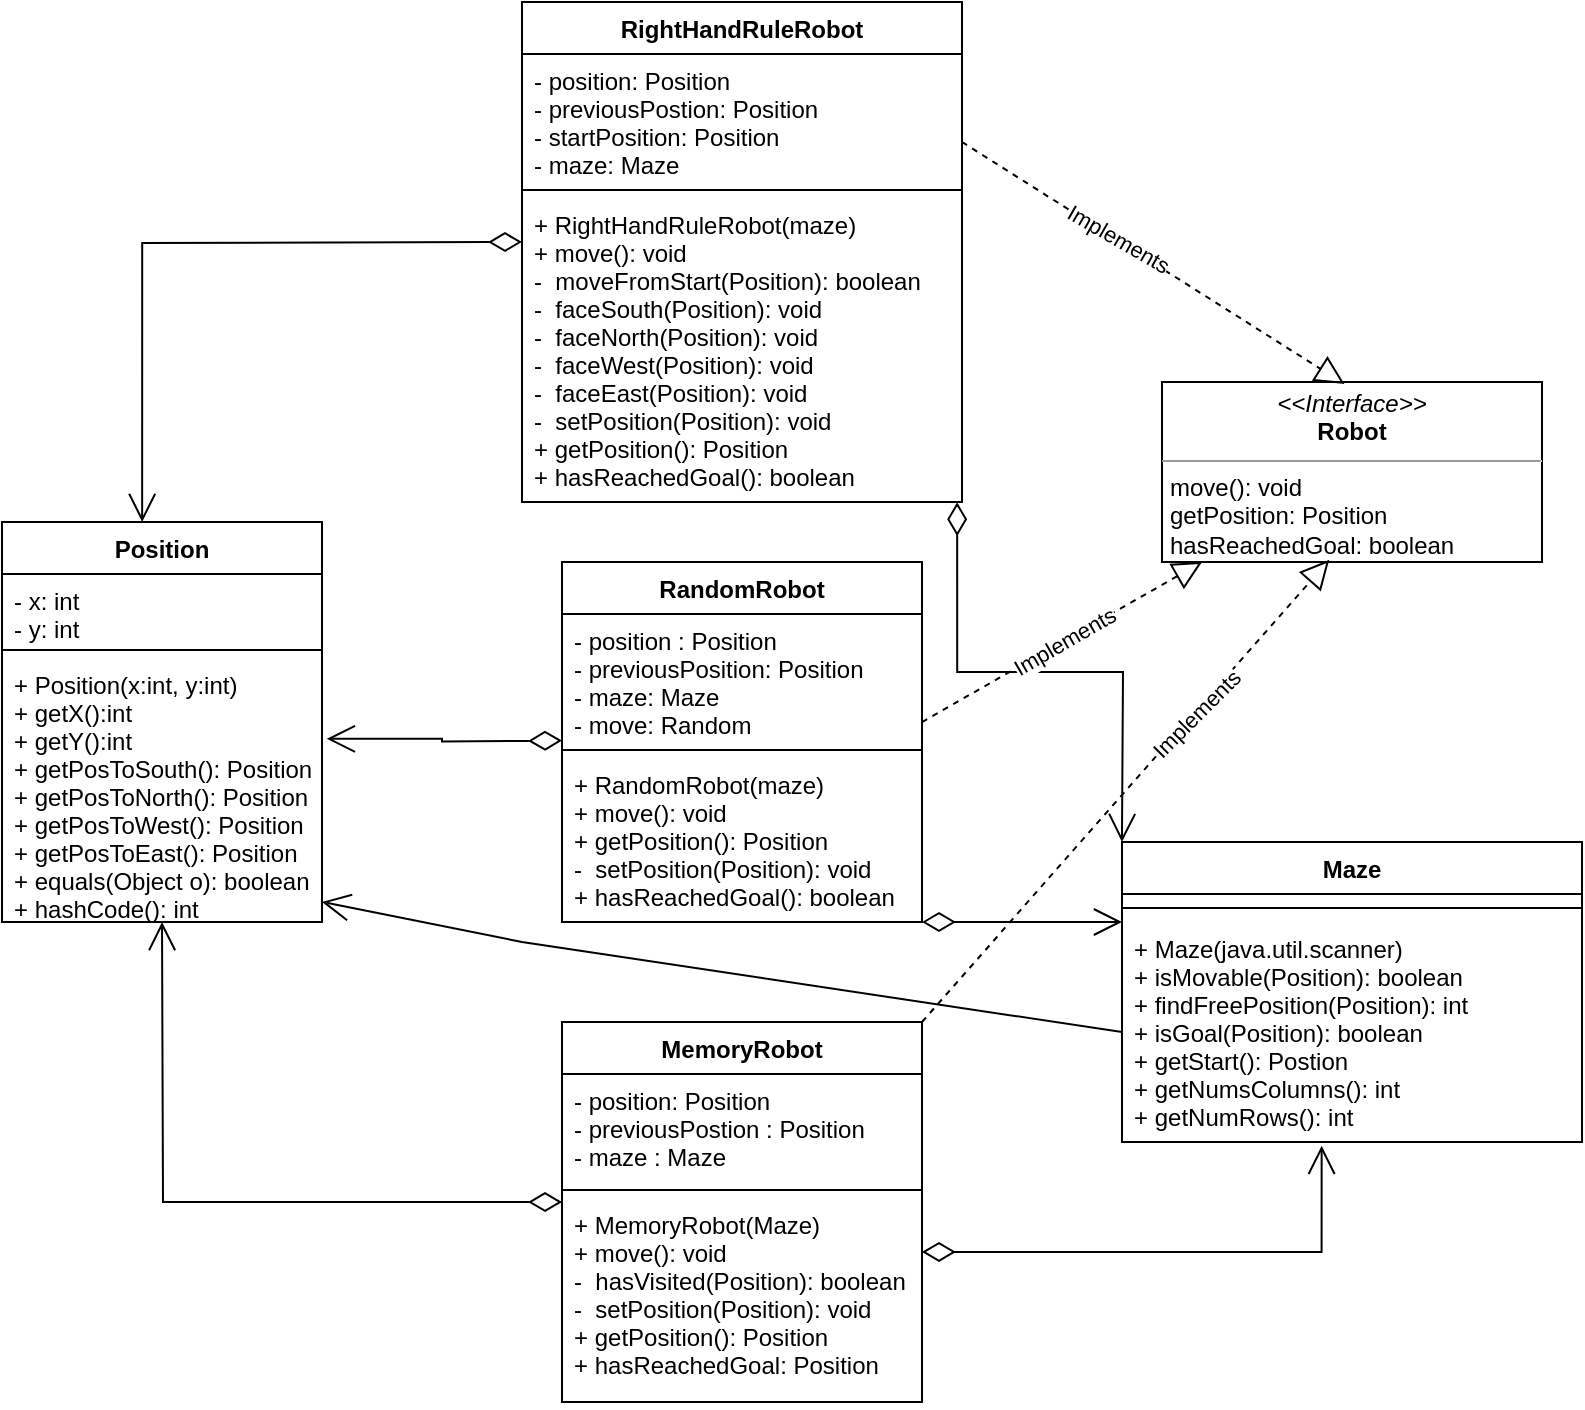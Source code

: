 <mxfile version="17.4.6" type="github">
  <diagram name="Page-1" id="e7e014a7-5840-1c2e-5031-d8a46d1fe8dd">
    <mxGraphModel dx="921" dy="795" grid="1" gridSize="10" guides="1" tooltips="1" connect="1" arrows="1" fold="1" page="1" pageScale="1" pageWidth="1169" pageHeight="826" background="none" math="0" shadow="0">
      <root>
        <mxCell id="0" />
        <mxCell id="1" parent="0" />
        <mxCell id="aP4F___4Ps4LZ2i5mP5k-42" value="Position" style="swimlane;fontStyle=1;align=center;verticalAlign=top;childLayout=stackLayout;horizontal=1;startSize=26;horizontalStack=0;resizeParent=1;resizeParentMax=0;resizeLast=0;collapsible=1;marginBottom=0;" parent="1" vertex="1">
          <mxGeometry x="180" y="260" width="160" height="200" as="geometry" />
        </mxCell>
        <mxCell id="aP4F___4Ps4LZ2i5mP5k-43" value="- x: int&#xa;- y: int" style="text;strokeColor=none;fillColor=none;align=left;verticalAlign=top;spacingLeft=4;spacingRight=4;overflow=hidden;rotatable=0;points=[[0,0.5],[1,0.5]];portConstraint=eastwest;" parent="aP4F___4Ps4LZ2i5mP5k-42" vertex="1">
          <mxGeometry y="26" width="160" height="34" as="geometry" />
        </mxCell>
        <mxCell id="aP4F___4Ps4LZ2i5mP5k-44" value="" style="line;strokeWidth=1;fillColor=none;align=left;verticalAlign=middle;spacingTop=-1;spacingLeft=3;spacingRight=3;rotatable=0;labelPosition=right;points=[];portConstraint=eastwest;" parent="aP4F___4Ps4LZ2i5mP5k-42" vertex="1">
          <mxGeometry y="60" width="160" height="8" as="geometry" />
        </mxCell>
        <mxCell id="aP4F___4Ps4LZ2i5mP5k-45" value="+ Position(x:int, y:int)&#xa;+ getX():int&#xa;+ getY():int&#xa;+ getPosToSouth(): Position&#xa;+ getPosToNorth(): Position&#xa;+ getPosToWest(): Position&#xa;+ getPosToEast(): Position&#xa;+ equals(Object o): boolean&#xa;+ hashCode(): int" style="text;strokeColor=none;fillColor=none;align=left;verticalAlign=top;spacingLeft=4;spacingRight=4;overflow=hidden;rotatable=0;points=[[0,0.5],[1,0.5]];portConstraint=eastwest;" parent="aP4F___4Ps4LZ2i5mP5k-42" vertex="1">
          <mxGeometry y="68" width="160" height="132" as="geometry" />
        </mxCell>
        <mxCell id="aP4F___4Ps4LZ2i5mP5k-46" value="MemoryRobot" style="swimlane;fontStyle=1;align=center;verticalAlign=top;childLayout=stackLayout;horizontal=1;startSize=26;horizontalStack=0;resizeParent=1;resizeParentMax=0;resizeLast=0;collapsible=1;marginBottom=0;" parent="1" vertex="1">
          <mxGeometry x="460" y="510" width="180" height="190" as="geometry" />
        </mxCell>
        <mxCell id="aP4F___4Ps4LZ2i5mP5k-47" value="- position: Position&#xa;- previousPostion : Position&#xa;- maze : Maze" style="text;strokeColor=none;fillColor=none;align=left;verticalAlign=top;spacingLeft=4;spacingRight=4;overflow=hidden;rotatable=0;points=[[0,0.5],[1,0.5]];portConstraint=eastwest;" parent="aP4F___4Ps4LZ2i5mP5k-46" vertex="1">
          <mxGeometry y="26" width="180" height="54" as="geometry" />
        </mxCell>
        <mxCell id="aP4F___4Ps4LZ2i5mP5k-48" value="" style="line;strokeWidth=1;fillColor=none;align=left;verticalAlign=middle;spacingTop=-1;spacingLeft=3;spacingRight=3;rotatable=0;labelPosition=right;points=[];portConstraint=eastwest;" parent="aP4F___4Ps4LZ2i5mP5k-46" vertex="1">
          <mxGeometry y="80" width="180" height="8" as="geometry" />
        </mxCell>
        <mxCell id="aP4F___4Ps4LZ2i5mP5k-49" value="+ MemoryRobot(Maze)&#xa;+ move(): void&#xa;-  hasVisited(Position): boolean&#xa;-  setPosition(Position): void&#xa;+ getPosition(): Position&#xa;+ hasReachedGoal: Position" style="text;strokeColor=none;fillColor=none;align=left;verticalAlign=top;spacingLeft=4;spacingRight=4;overflow=hidden;rotatable=0;points=[[0,0.5],[1,0.5]];portConstraint=eastwest;" parent="aP4F___4Ps4LZ2i5mP5k-46" vertex="1">
          <mxGeometry y="88" width="180" height="102" as="geometry" />
        </mxCell>
        <mxCell id="aP4F___4Ps4LZ2i5mP5k-50" value="RandomRobot" style="swimlane;fontStyle=1;align=center;verticalAlign=top;childLayout=stackLayout;horizontal=1;startSize=26;horizontalStack=0;resizeParent=1;resizeParentMax=0;resizeLast=0;collapsible=1;marginBottom=0;" parent="1" vertex="1">
          <mxGeometry x="460" y="280" width="180" height="180" as="geometry" />
        </mxCell>
        <mxCell id="aP4F___4Ps4LZ2i5mP5k-51" value="- position : Position&#xa;- previousPosition: Position&#xa;- maze: Maze&#xa;- move: Random" style="text;strokeColor=none;fillColor=none;align=left;verticalAlign=top;spacingLeft=4;spacingRight=4;overflow=hidden;rotatable=0;points=[[0,0.5],[1,0.5]];portConstraint=eastwest;" parent="aP4F___4Ps4LZ2i5mP5k-50" vertex="1">
          <mxGeometry y="26" width="180" height="64" as="geometry" />
        </mxCell>
        <mxCell id="pmyC10jFisEFp01zthl9-4" value="" style="endArrow=open;html=1;endSize=12;startArrow=diamondThin;startSize=14;startFill=0;edgeStyle=orthogonalEdgeStyle;align=left;verticalAlign=bottom;rounded=0;entryX=1.015;entryY=0.306;entryDx=0;entryDy=0;entryPerimeter=0;" edge="1" parent="aP4F___4Ps4LZ2i5mP5k-50" target="aP4F___4Ps4LZ2i5mP5k-45">
          <mxGeometry x="-1" y="3" relative="1" as="geometry">
            <mxPoint y="89.31" as="sourcePoint" />
            <mxPoint x="-90" y="89.31" as="targetPoint" />
          </mxGeometry>
        </mxCell>
        <mxCell id="aP4F___4Ps4LZ2i5mP5k-52" value="" style="line;strokeWidth=1;fillColor=none;align=left;verticalAlign=middle;spacingTop=-1;spacingLeft=3;spacingRight=3;rotatable=0;labelPosition=right;points=[];portConstraint=eastwest;" parent="aP4F___4Ps4LZ2i5mP5k-50" vertex="1">
          <mxGeometry y="90" width="180" height="8" as="geometry" />
        </mxCell>
        <mxCell id="aP4F___4Ps4LZ2i5mP5k-53" value="+ RandomRobot(maze)&#xa;+ move(): void&#xa;+ getPosition(): Position&#xa;-  setPosition(Position): void&#xa;+ hasReachedGoal(): boolean" style="text;strokeColor=none;fillColor=none;align=left;verticalAlign=top;spacingLeft=4;spacingRight=4;overflow=hidden;rotatable=0;points=[[0,0.5],[1,0.5]];portConstraint=eastwest;" parent="aP4F___4Ps4LZ2i5mP5k-50" vertex="1">
          <mxGeometry y="98" width="180" height="82" as="geometry" />
        </mxCell>
        <mxCell id="aP4F___4Ps4LZ2i5mP5k-54" value="Maze" style="swimlane;fontStyle=1;align=center;verticalAlign=top;childLayout=stackLayout;horizontal=1;startSize=26;horizontalStack=0;resizeParent=1;resizeParentMax=0;resizeLast=0;collapsible=1;marginBottom=0;" parent="1" vertex="1">
          <mxGeometry x="740" y="420" width="230" height="150" as="geometry" />
        </mxCell>
        <mxCell id="aP4F___4Ps4LZ2i5mP5k-103" value="" style="endArrow=open;html=1;endSize=12;startArrow=diamondThin;startSize=14;startFill=0;edgeStyle=orthogonalEdgeStyle;align=left;verticalAlign=bottom;rounded=0;exitX=0.989;exitY=1.001;exitDx=0;exitDy=0;exitPerimeter=0;" parent="aP4F___4Ps4LZ2i5mP5k-54" source="aP4F___4Ps4LZ2i5mP5k-61" edge="1">
          <mxGeometry x="-1" y="3" relative="1" as="geometry">
            <mxPoint x="-80.03" y="-160" as="sourcePoint" />
            <mxPoint x="-0.03" as="targetPoint" />
          </mxGeometry>
        </mxCell>
        <mxCell id="aP4F___4Ps4LZ2i5mP5k-56" value="" style="line;strokeWidth=1;fillColor=none;align=left;verticalAlign=middle;spacingTop=-1;spacingLeft=3;spacingRight=3;rotatable=0;labelPosition=right;points=[];portConstraint=eastwest;" parent="aP4F___4Ps4LZ2i5mP5k-54" vertex="1">
          <mxGeometry y="26" width="230" height="14" as="geometry" />
        </mxCell>
        <mxCell id="aP4F___4Ps4LZ2i5mP5k-57" value="+ Maze(java.util.scanner)&#xa;+ isMovable(Position): boolean&#xa;+ findFreePosition(Position): int&#xa;+ isGoal(Position): boolean&#xa;+ getStart(): Postion&#xa;+ getNumsColumns(): int&#xa;+ getNumRows(): int" style="text;strokeColor=none;fillColor=none;align=left;verticalAlign=top;spacingLeft=4;spacingRight=4;overflow=hidden;rotatable=0;points=[[0,0.5],[1,0.5]];portConstraint=eastwest;" parent="aP4F___4Ps4LZ2i5mP5k-54" vertex="1">
          <mxGeometry y="40" width="230" height="110" as="geometry" />
        </mxCell>
        <mxCell id="aP4F___4Ps4LZ2i5mP5k-58" value="RightHandRuleRobot" style="swimlane;fontStyle=1;align=center;verticalAlign=top;childLayout=stackLayout;horizontal=1;startSize=26;horizontalStack=0;resizeParent=1;resizeParentMax=0;resizeLast=0;collapsible=1;marginBottom=0;" parent="1" vertex="1">
          <mxGeometry x="440" width="220" height="250" as="geometry" />
        </mxCell>
        <mxCell id="aP4F___4Ps4LZ2i5mP5k-59" value="- position: Position&#xa;- previousPostion: Position&#xa;- startPosition: Position&#xa;- maze: Maze" style="text;strokeColor=none;fillColor=none;align=left;verticalAlign=top;spacingLeft=4;spacingRight=4;overflow=hidden;rotatable=0;points=[[0,0.5],[1,0.5]];portConstraint=eastwest;" parent="aP4F___4Ps4LZ2i5mP5k-58" vertex="1">
          <mxGeometry y="26" width="220" height="64" as="geometry" />
        </mxCell>
        <mxCell id="aP4F___4Ps4LZ2i5mP5k-60" value="" style="line;strokeWidth=1;fillColor=none;align=left;verticalAlign=middle;spacingTop=-1;spacingLeft=3;spacingRight=3;rotatable=0;labelPosition=right;points=[];portConstraint=eastwest;" parent="aP4F___4Ps4LZ2i5mP5k-58" vertex="1">
          <mxGeometry y="90" width="220" height="8" as="geometry" />
        </mxCell>
        <mxCell id="aP4F___4Ps4LZ2i5mP5k-100" value="" style="endArrow=open;html=1;endSize=12;startArrow=diamondThin;startSize=14;startFill=0;edgeStyle=orthogonalEdgeStyle;align=left;verticalAlign=bottom;rounded=0;entryX=0.438;entryY=0;entryDx=0;entryDy=0;entryPerimeter=0;" parent="aP4F___4Ps4LZ2i5mP5k-58" target="aP4F___4Ps4LZ2i5mP5k-42" edge="1">
          <mxGeometry x="-1" y="3" relative="1" as="geometry">
            <mxPoint y="120" as="sourcePoint" />
            <mxPoint x="160" y="120" as="targetPoint" />
          </mxGeometry>
        </mxCell>
        <mxCell id="aP4F___4Ps4LZ2i5mP5k-61" value="+ RightHandRuleRobot(maze)&#xa;+ move(): void&#xa;-  moveFromStart(Position): boolean&#xa;-  faceSouth(Position): void&#xa;-  faceNorth(Position): void&#xa;-  faceWest(Position): void&#xa;-  faceEast(Position): void&#xa;-  setPosition(Position): void&#xa;+ getPosition(): Position&#xa;+ hasReachedGoal(): boolean" style="text;strokeColor=none;fillColor=none;align=left;verticalAlign=top;spacingLeft=4;spacingRight=4;overflow=hidden;rotatable=0;points=[[0,0.5],[1,0.5]];portConstraint=eastwest;" parent="aP4F___4Ps4LZ2i5mP5k-58" vertex="1">
          <mxGeometry y="98" width="220" height="152" as="geometry" />
        </mxCell>
        <mxCell id="aP4F___4Ps4LZ2i5mP5k-71" value="&lt;p style=&quot;margin: 0px ; margin-top: 4px ; text-align: center&quot;&gt;&lt;i&gt;&amp;lt;&amp;lt;Interface&amp;gt;&amp;gt;&lt;/i&gt;&lt;br&gt;&lt;b&gt;Robot&lt;/b&gt;&lt;/p&gt;&lt;hr size=&quot;1&quot;&gt;&lt;p style=&quot;margin: 0px ; margin-left: 4px&quot;&gt;move(): void&lt;br&gt;&lt;/p&gt;&lt;p style=&quot;margin: 0px ; margin-left: 4px&quot;&gt;getPosition: Position&lt;/p&gt;&lt;p style=&quot;margin: 0px ; margin-left: 4px&quot;&gt;hasReachedGoal: boolean&lt;/p&gt;" style="verticalAlign=top;align=left;overflow=fill;fontSize=12;fontFamily=Helvetica;html=1;" parent="1" vertex="1">
          <mxGeometry x="760" y="190" width="190" height="90" as="geometry" />
        </mxCell>
        <mxCell id="aP4F___4Ps4LZ2i5mP5k-99" value="" style="endArrow=open;html=1;endSize=12;startArrow=diamondThin;startSize=14;startFill=0;edgeStyle=orthogonalEdgeStyle;align=left;verticalAlign=bottom;rounded=0;exitX=0;exitY=0.02;exitDx=0;exitDy=0;exitPerimeter=0;" parent="1" source="aP4F___4Ps4LZ2i5mP5k-49" edge="1">
          <mxGeometry x="-1" y="3" relative="1" as="geometry">
            <mxPoint x="110" y="500" as="sourcePoint" />
            <mxPoint x="260" y="460" as="targetPoint" />
          </mxGeometry>
        </mxCell>
        <mxCell id="aP4F___4Ps4LZ2i5mP5k-101" value="" style="endArrow=open;html=1;endSize=12;startArrow=diamondThin;startSize=14;startFill=0;edgeStyle=orthogonalEdgeStyle;align=left;verticalAlign=bottom;rounded=0;entryX=0.434;entryY=1.017;entryDx=0;entryDy=0;entryPerimeter=0;" parent="1" target="aP4F___4Ps4LZ2i5mP5k-57" edge="1">
          <mxGeometry x="-1" y="3" relative="1" as="geometry">
            <mxPoint x="640" y="624.99" as="sourcePoint" />
            <mxPoint x="840" y="584.99" as="targetPoint" />
            <Array as="points">
              <mxPoint x="840" y="625" />
            </Array>
          </mxGeometry>
        </mxCell>
        <mxCell id="aP4F___4Ps4LZ2i5mP5k-102" value="" style="endArrow=open;html=1;endSize=12;startArrow=diamondThin;startSize=14;startFill=0;edgeStyle=orthogonalEdgeStyle;align=left;verticalAlign=bottom;rounded=0;" parent="1" edge="1">
          <mxGeometry x="-1" y="3" relative="1" as="geometry">
            <mxPoint x="640" y="460.0" as="sourcePoint" />
            <mxPoint x="740" y="460" as="targetPoint" />
          </mxGeometry>
        </mxCell>
        <mxCell id="aP4F___4Ps4LZ2i5mP5k-104" value="" style="endArrow=block;dashed=1;endFill=0;endSize=12;html=1;rounded=0;entryX=0.48;entryY=0.011;entryDx=0;entryDy=0;entryPerimeter=0;" parent="1" target="aP4F___4Ps4LZ2i5mP5k-71" edge="1">
          <mxGeometry width="160" relative="1" as="geometry">
            <mxPoint x="660" y="70" as="sourcePoint" />
            <mxPoint x="820" y="70" as="targetPoint" />
            <Array as="points" />
          </mxGeometry>
        </mxCell>
        <mxCell id="aP4F___4Ps4LZ2i5mP5k-109" value="Implements" style="edgeLabel;html=1;align=center;verticalAlign=middle;resizable=0;points=[];rotation=30;" parent="aP4F___4Ps4LZ2i5mP5k-104" vertex="1" connectable="0">
          <mxGeometry x="-0.194" y="1" relative="1" as="geometry">
            <mxPoint as="offset" />
          </mxGeometry>
        </mxCell>
        <mxCell id="aP4F___4Ps4LZ2i5mP5k-105" value="" style="endArrow=block;dashed=1;endFill=0;endSize=12;html=1;rounded=0;exitX=1;exitY=0;exitDx=0;exitDy=0;entryX=0.44;entryY=0.988;entryDx=0;entryDy=0;entryPerimeter=0;" parent="1" source="aP4F___4Ps4LZ2i5mP5k-46" target="aP4F___4Ps4LZ2i5mP5k-71" edge="1">
          <mxGeometry width="160" relative="1" as="geometry">
            <mxPoint x="680" y="279.43" as="sourcePoint" />
            <mxPoint x="840" y="279.43" as="targetPoint" />
          </mxGeometry>
        </mxCell>
        <mxCell id="aP4F___4Ps4LZ2i5mP5k-108" value="Implements" style="edgeLabel;html=1;align=center;verticalAlign=middle;resizable=0;points=[];rotation=-45;" parent="aP4F___4Ps4LZ2i5mP5k-105" vertex="1" connectable="0">
          <mxGeometry x="0.337" y="-1" relative="1" as="geometry">
            <mxPoint as="offset" />
          </mxGeometry>
        </mxCell>
        <mxCell id="aP4F___4Ps4LZ2i5mP5k-106" value="" style="endArrow=block;dashed=1;endFill=0;endSize=12;html=1;rounded=0;exitX=1;exitY=0.844;exitDx=0;exitDy=0;exitPerimeter=0;" parent="1" source="aP4F___4Ps4LZ2i5mP5k-51" edge="1">
          <mxGeometry width="160" relative="1" as="geometry">
            <mxPoint x="620" y="280" as="sourcePoint" />
            <mxPoint x="780" y="280" as="targetPoint" />
          </mxGeometry>
        </mxCell>
        <mxCell id="aP4F___4Ps4LZ2i5mP5k-107" value="Implements" style="edgeLabel;html=1;align=center;verticalAlign=middle;resizable=0;points=[];rotation=-30;" parent="aP4F___4Ps4LZ2i5mP5k-106" vertex="1" connectable="0">
          <mxGeometry x="0.004" relative="1" as="geometry">
            <mxPoint as="offset" />
          </mxGeometry>
        </mxCell>
        <mxCell id="pmyC10jFisEFp01zthl9-2" value="" style="endArrow=open;endFill=1;endSize=12;html=1;rounded=0;exitX=0;exitY=0.5;exitDx=0;exitDy=0;entryX=1;entryY=0.924;entryDx=0;entryDy=0;entryPerimeter=0;" edge="1" parent="1" source="aP4F___4Ps4LZ2i5mP5k-57" target="aP4F___4Ps4LZ2i5mP5k-45">
          <mxGeometry width="160" relative="1" as="geometry">
            <mxPoint x="490" y="480" as="sourcePoint" />
            <mxPoint x="340" y="480" as="targetPoint" />
            <Array as="points">
              <mxPoint x="440" y="470" />
            </Array>
          </mxGeometry>
        </mxCell>
      </root>
    </mxGraphModel>
  </diagram>
</mxfile>
